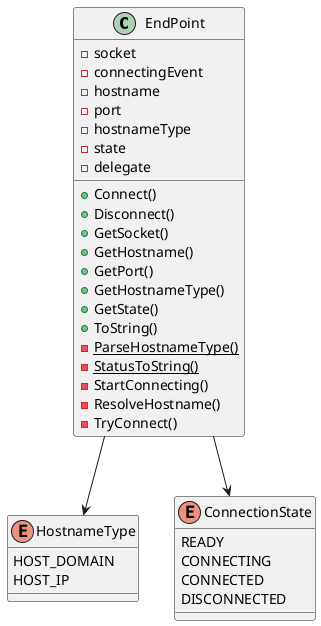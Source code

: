 @startuml
class EndPoint{
    + Connect()
    + Disconnect()
    + GetSocket()
    + GetHostname()
    + GetPort()
    + GetHostnameType()
    + GetState()
    + ToString()
    - {static} ParseHostnameType()
    - {static} StatusToString()
    - StartConnecting()
    - ResolveHostname()
    - TryConnect()
    - socket
    - connectingEvent
    - hostname
    - port
    - hostnameType
    - state
    - delegate
}
EndPoint --> HostnameType
EndPoint --> ConnectionState

enum HostnameType{
    HOST_DOMAIN
    HOST_IP
}

enum ConnectionState{
    READY
    CONNECTING
    CONNECTED
    DISCONNECTED
}
@enduml

@startuml
Connecting: Notify all when exiting
Connecting: Lock the object for\n prevent another coroutine operating on it

[*] --> Ready
Ready --> Connecting
Ready --> Disconnect
Connecting --> Connected
Connecting --> Disconnect
Connected --> Disconnect
Disconnect --> [*]
@enduml